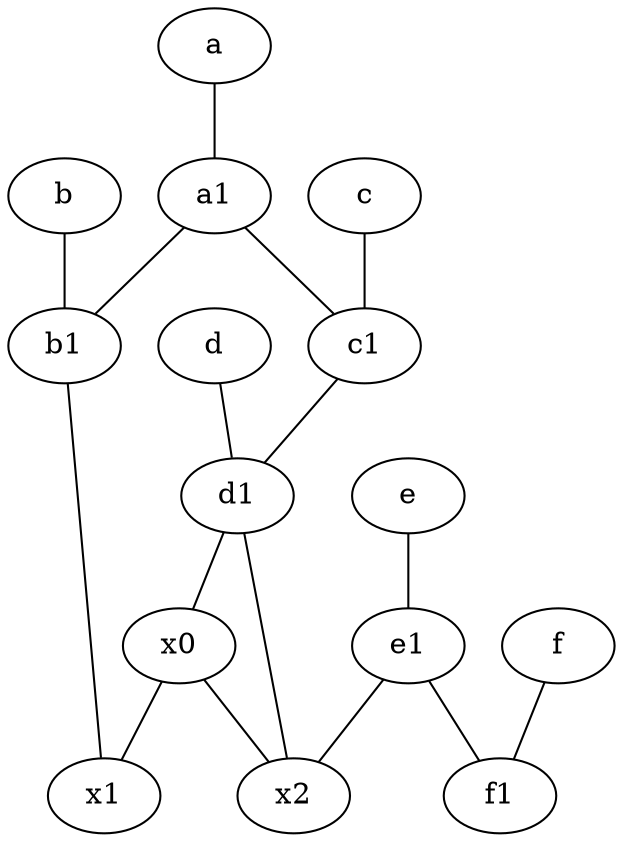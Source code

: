 graph {
	node [labelfontsize=50]
	b1 [labelfontsize=50 pos="9,4!"]
	x2 [labelfontsize=50]
	c1 [labelfontsize=50 pos="4.5,3!"]
	x1 [labelfontsize=50]
	d [labelfontsize=50 pos="2,5!"]
	b [labelfontsize=50 pos="10,4!"]
	d1 [labelfontsize=50 pos="3,5!"]
	e1 [labelfontsize=50 pos="7,7!"]
	c [labelfontsize=50 pos="4.5,2!"]
	a1 [labelfontsize=50 pos="8,3!"]
	a [labelfontsize=50 pos="8,2!"]
	f1 [labelfontsize=50 pos="3,8!"]
	f [labelfontsize=50 pos="3,9!"]
	x0 [labelfontsize=50]
	e [labelfontsize=50 pos="7,9!"]
	e -- e1
	c -- c1
	x0 -- x2
	d -- d1
	f -- f1
	c1 -- d1
	a1 -- b1
	e1 -- x2
	d1 -- x2
	b -- b1
	x0 -- x1
	e1 -- f1
	a1 -- c1
	d1 -- x0
	b1 -- x1
	a -- a1
}
